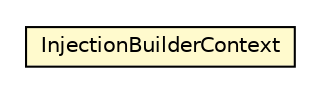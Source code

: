#!/usr/local/bin/dot
#
# Class diagram 
# Generated by UMLGraph version 5.1 (http://www.umlgraph.org/)
#

digraph G {
	edge [fontname="Helvetica",fontsize=10,labelfontname="Helvetica",labelfontsize=10];
	node [fontname="Helvetica",fontsize=10,shape=plaintext];
	nodesep=0.25;
	ranksep=0.5;
	// org.androidtransfuse.gen.InjectionBuilderContext
	c109393 [label=<<table title="org.androidtransfuse.gen.InjectionBuilderContext" border="0" cellborder="1" cellspacing="0" cellpadding="2" port="p" bgcolor="lemonChiffon" href="./InjectionBuilderContext.html">
		<tr><td><table border="0" cellspacing="0" cellpadding="1">
<tr><td align="center" balign="center"> InjectionBuilderContext </td></tr>
		</table></td></tr>
		</table>>, fontname="Helvetica", fontcolor="black", fontsize=10.0];
}

